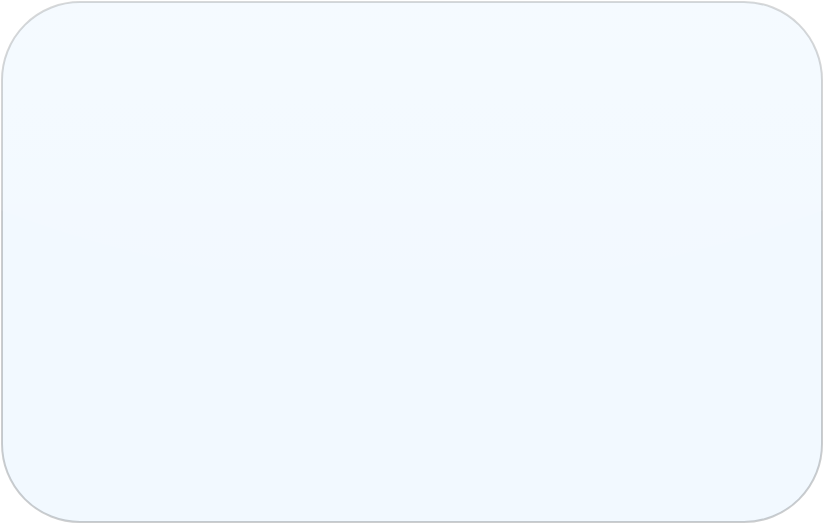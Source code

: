 <mxfile version="28.2.5">
  <diagram name="Page-1" id="b1z_SGk0qcSzuYTGH72N">
    <mxGraphModel dx="903" dy="627" grid="1" gridSize="10" guides="1" tooltips="1" connect="1" arrows="1" fold="1" page="0" pageScale="1" pageWidth="827" pageHeight="1169" math="0" shadow="0">
      <root>
        <mxCell id="0" />
        <mxCell id="1" parent="0" />
        <mxCell id="Qmg-OXcCduI9HJO14MK6-3" value="" style="rounded=1;whiteSpace=wrap;html=1;labelBackgroundColor=none;fillColor=#cce5ff;strokeColor=#36393d;fillStyle=auto;opacity=25;glass=1;" parent="1" vertex="1">
          <mxGeometry x="300" y="220" width="410" height="260" as="geometry" />
        </mxCell>
      </root>
    </mxGraphModel>
  </diagram>
</mxfile>
